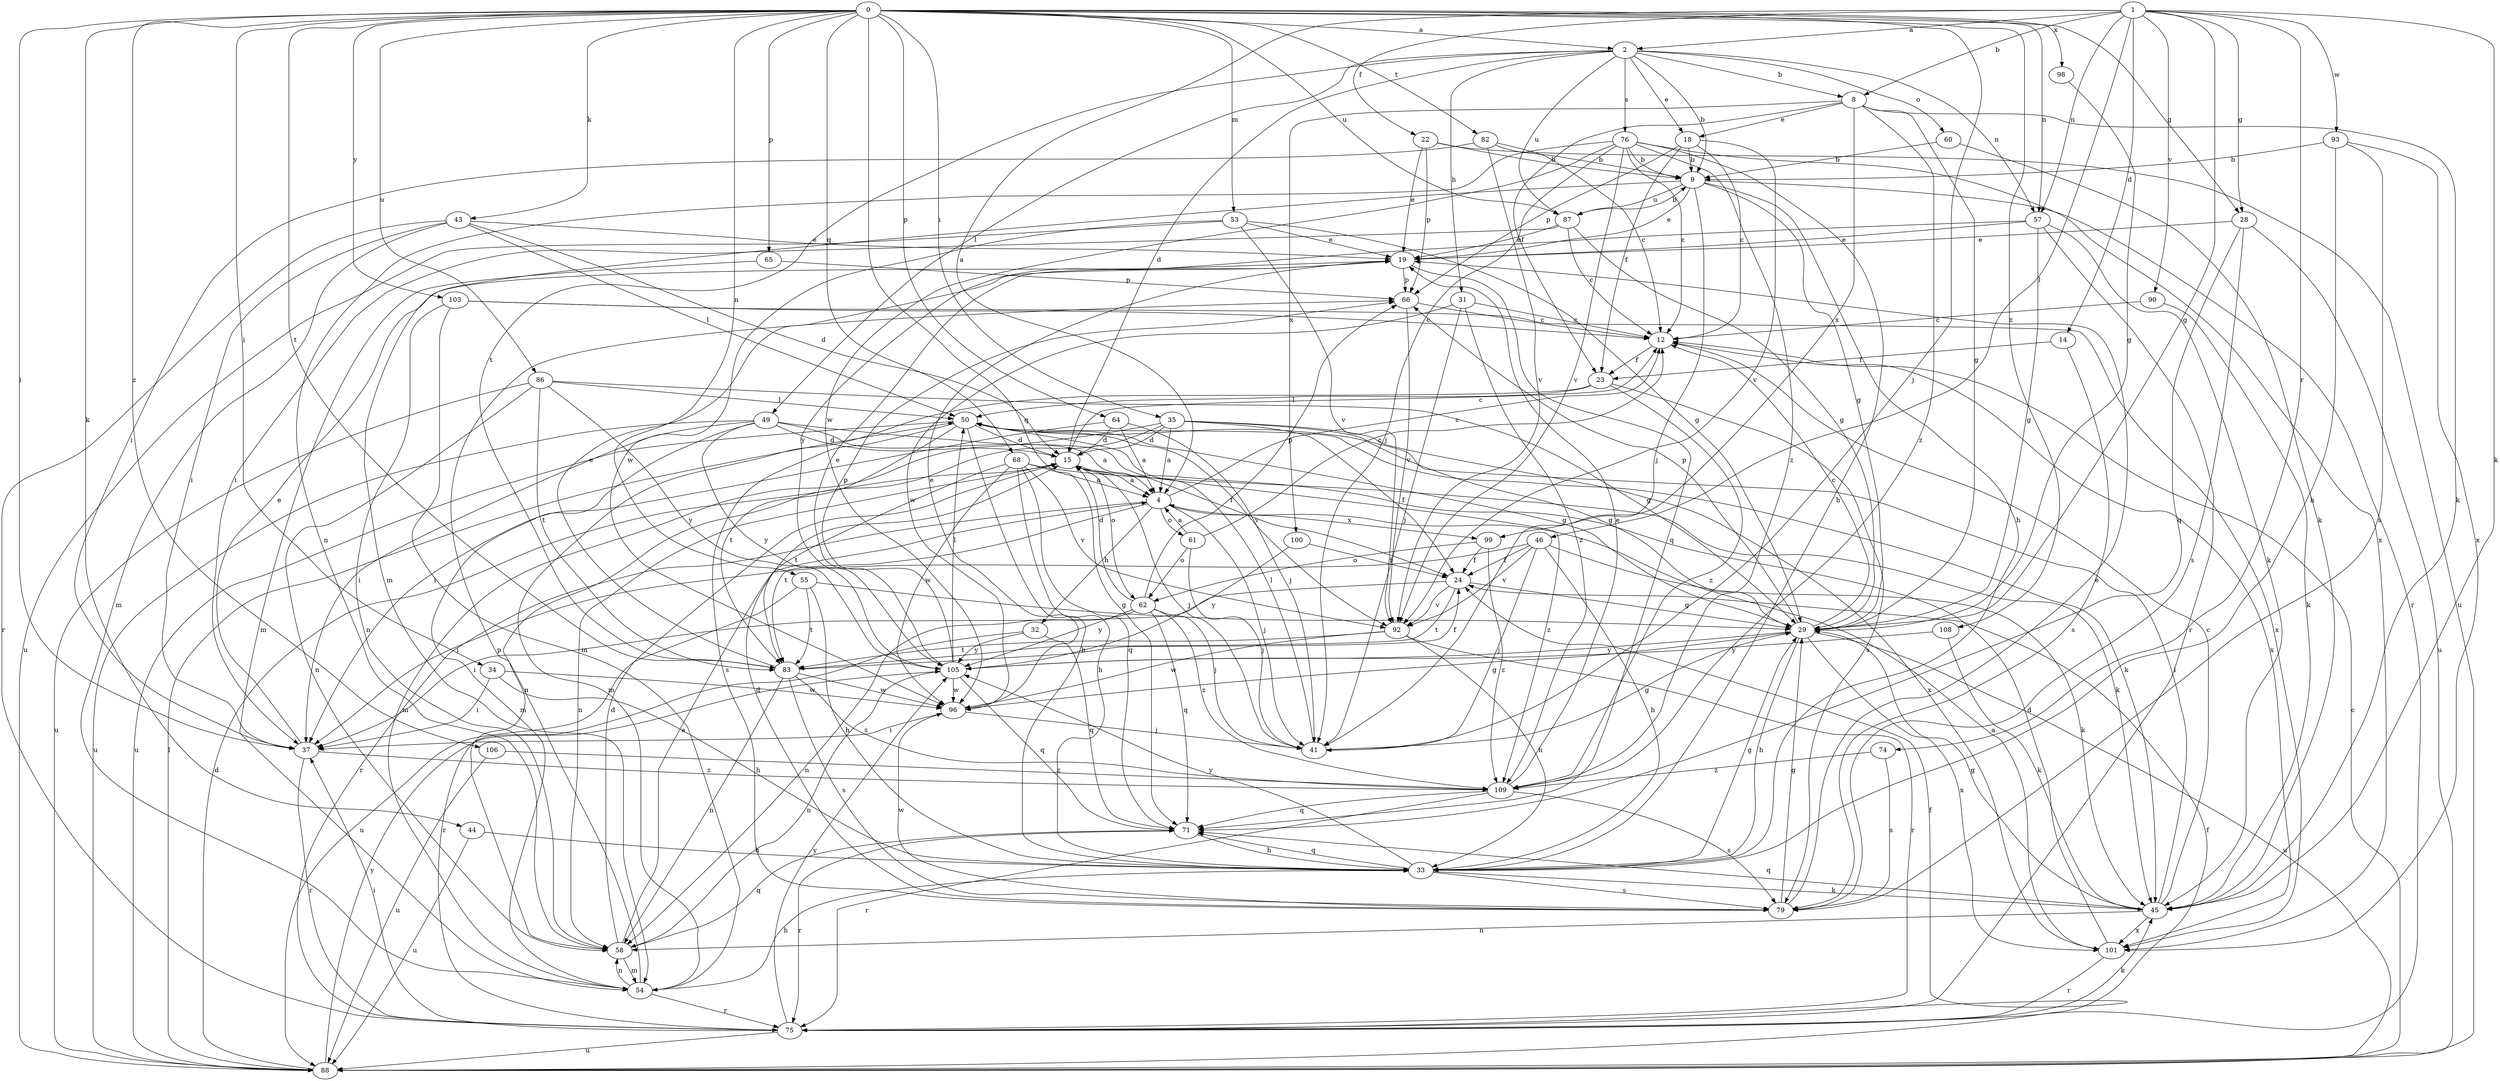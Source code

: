 strict digraph  {
0;
1;
2;
4;
8;
9;
12;
14;
15;
18;
19;
22;
23;
24;
28;
29;
31;
32;
33;
34;
35;
37;
41;
43;
44;
45;
46;
49;
50;
53;
54;
55;
57;
58;
60;
61;
62;
64;
65;
66;
68;
71;
74;
75;
76;
79;
82;
83;
86;
87;
88;
90;
92;
93;
96;
98;
99;
100;
101;
103;
105;
106;
108;
109;
0 -> 2  [label=a];
0 -> 28  [label=g];
0 -> 34  [label=i];
0 -> 35  [label=i];
0 -> 37  [label=i];
0 -> 41  [label=j];
0 -> 43  [label=k];
0 -> 44  [label=k];
0 -> 53  [label=m];
0 -> 55  [label=n];
0 -> 57  [label=n];
0 -> 64  [label=p];
0 -> 65  [label=p];
0 -> 68  [label=q];
0 -> 71  [label=q];
0 -> 82  [label=t];
0 -> 83  [label=t];
0 -> 86  [label=u];
0 -> 87  [label=u];
0 -> 98  [label=x];
0 -> 103  [label=y];
0 -> 106  [label=z];
0 -> 108  [label=z];
1 -> 2  [label=a];
1 -> 4  [label=a];
1 -> 8  [label=b];
1 -> 14  [label=d];
1 -> 22  [label=f];
1 -> 28  [label=g];
1 -> 29  [label=g];
1 -> 45  [label=k];
1 -> 46  [label=l];
1 -> 57  [label=n];
1 -> 74  [label=r];
1 -> 90  [label=v];
1 -> 93  [label=w];
2 -> 8  [label=b];
2 -> 9  [label=b];
2 -> 15  [label=d];
2 -> 18  [label=e];
2 -> 31  [label=h];
2 -> 49  [label=l];
2 -> 57  [label=n];
2 -> 60  [label=o];
2 -> 76  [label=s];
2 -> 83  [label=t];
2 -> 87  [label=u];
4 -> 12  [label=c];
4 -> 32  [label=h];
4 -> 41  [label=j];
4 -> 61  [label=o];
4 -> 75  [label=r];
4 -> 83  [label=t];
4 -> 99  [label=x];
8 -> 18  [label=e];
8 -> 23  [label=f];
8 -> 29  [label=g];
8 -> 45  [label=k];
8 -> 99  [label=x];
8 -> 100  [label=x];
8 -> 109  [label=z];
9 -> 19  [label=e];
9 -> 29  [label=g];
9 -> 33  [label=h];
9 -> 41  [label=j];
9 -> 54  [label=m];
9 -> 75  [label=r];
9 -> 87  [label=u];
12 -> 23  [label=f];
12 -> 101  [label=x];
14 -> 23  [label=f];
14 -> 79  [label=s];
15 -> 4  [label=a];
15 -> 12  [label=c];
15 -> 41  [label=j];
15 -> 58  [label=n];
15 -> 62  [label=o];
15 -> 109  [label=z];
18 -> 9  [label=b];
18 -> 12  [label=c];
18 -> 23  [label=f];
18 -> 66  [label=p];
18 -> 92  [label=v];
19 -> 66  [label=p];
19 -> 71  [label=q];
22 -> 9  [label=b];
22 -> 19  [label=e];
22 -> 66  [label=p];
22 -> 88  [label=u];
23 -> 50  [label=l];
23 -> 54  [label=m];
23 -> 79  [label=s];
23 -> 109  [label=z];
24 -> 29  [label=g];
24 -> 37  [label=i];
24 -> 83  [label=t];
24 -> 92  [label=v];
28 -> 19  [label=e];
28 -> 71  [label=q];
28 -> 79  [label=s];
28 -> 88  [label=u];
29 -> 12  [label=c];
29 -> 33  [label=h];
29 -> 66  [label=p];
29 -> 88  [label=u];
29 -> 101  [label=x];
29 -> 105  [label=y];
31 -> 12  [label=c];
31 -> 41  [label=j];
31 -> 96  [label=w];
31 -> 109  [label=z];
32 -> 71  [label=q];
32 -> 75  [label=r];
32 -> 105  [label=y];
33 -> 29  [label=g];
33 -> 45  [label=k];
33 -> 71  [label=q];
33 -> 79  [label=s];
33 -> 105  [label=y];
34 -> 33  [label=h];
34 -> 37  [label=i];
34 -> 96  [label=w];
35 -> 4  [label=a];
35 -> 15  [label=d];
35 -> 24  [label=f];
35 -> 29  [label=g];
35 -> 54  [label=m];
35 -> 58  [label=n];
35 -> 101  [label=x];
37 -> 19  [label=e];
37 -> 75  [label=r];
37 -> 109  [label=z];
41 -> 29  [label=g];
41 -> 50  [label=l];
43 -> 15  [label=d];
43 -> 19  [label=e];
43 -> 37  [label=i];
43 -> 50  [label=l];
43 -> 54  [label=m];
43 -> 75  [label=r];
44 -> 33  [label=h];
44 -> 88  [label=u];
45 -> 12  [label=c];
45 -> 29  [label=g];
45 -> 50  [label=l];
45 -> 58  [label=n];
45 -> 71  [label=q];
45 -> 101  [label=x];
46 -> 24  [label=f];
46 -> 33  [label=h];
46 -> 37  [label=i];
46 -> 41  [label=j];
46 -> 45  [label=k];
46 -> 92  [label=v];
49 -> 4  [label=a];
49 -> 15  [label=d];
49 -> 24  [label=f];
49 -> 37  [label=i];
49 -> 54  [label=m];
49 -> 88  [label=u];
49 -> 105  [label=y];
50 -> 15  [label=d];
50 -> 29  [label=g];
50 -> 33  [label=h];
50 -> 45  [label=k];
50 -> 79  [label=s];
50 -> 83  [label=t];
50 -> 88  [label=u];
50 -> 92  [label=v];
53 -> 19  [label=e];
53 -> 29  [label=g];
53 -> 88  [label=u];
53 -> 92  [label=v];
53 -> 96  [label=w];
54 -> 33  [label=h];
54 -> 58  [label=n];
54 -> 66  [label=p];
54 -> 75  [label=r];
55 -> 29  [label=g];
55 -> 33  [label=h];
55 -> 83  [label=t];
55 -> 88  [label=u];
57 -> 19  [label=e];
57 -> 29  [label=g];
57 -> 45  [label=k];
57 -> 75  [label=r];
57 -> 105  [label=y];
58 -> 4  [label=a];
58 -> 15  [label=d];
58 -> 54  [label=m];
58 -> 71  [label=q];
60 -> 9  [label=b];
60 -> 45  [label=k];
61 -> 4  [label=a];
61 -> 12  [label=c];
61 -> 41  [label=j];
61 -> 62  [label=o];
62 -> 15  [label=d];
62 -> 41  [label=j];
62 -> 58  [label=n];
62 -> 66  [label=p];
62 -> 71  [label=q];
62 -> 105  [label=y];
62 -> 109  [label=z];
64 -> 4  [label=a];
64 -> 15  [label=d];
64 -> 37  [label=i];
64 -> 41  [label=j];
65 -> 54  [label=m];
65 -> 66  [label=p];
66 -> 12  [label=c];
66 -> 92  [label=v];
68 -> 4  [label=a];
68 -> 33  [label=h];
68 -> 45  [label=k];
68 -> 71  [label=q];
68 -> 83  [label=t];
68 -> 92  [label=v];
68 -> 96  [label=w];
71 -> 33  [label=h];
71 -> 75  [label=r];
74 -> 79  [label=s];
74 -> 109  [label=z];
75 -> 24  [label=f];
75 -> 37  [label=i];
75 -> 45  [label=k];
75 -> 88  [label=u];
75 -> 105  [label=y];
76 -> 9  [label=b];
76 -> 12  [label=c];
76 -> 33  [label=h];
76 -> 41  [label=j];
76 -> 58  [label=n];
76 -> 92  [label=v];
76 -> 96  [label=w];
76 -> 101  [label=x];
76 -> 109  [label=z];
79 -> 15  [label=d];
79 -> 19  [label=e];
79 -> 29  [label=g];
79 -> 96  [label=w];
82 -> 9  [label=b];
82 -> 12  [label=c];
82 -> 37  [label=i];
82 -> 92  [label=v];
83 -> 19  [label=e];
83 -> 24  [label=f];
83 -> 58  [label=n];
83 -> 79  [label=s];
83 -> 96  [label=w];
83 -> 109  [label=z];
86 -> 29  [label=g];
86 -> 50  [label=l];
86 -> 58  [label=n];
86 -> 83  [label=t];
86 -> 88  [label=u];
86 -> 105  [label=y];
87 -> 9  [label=b];
87 -> 12  [label=c];
87 -> 19  [label=e];
87 -> 29  [label=g];
87 -> 37  [label=i];
88 -> 12  [label=c];
88 -> 15  [label=d];
88 -> 24  [label=f];
88 -> 50  [label=l];
88 -> 105  [label=y];
90 -> 12  [label=c];
90 -> 45  [label=k];
92 -> 33  [label=h];
92 -> 75  [label=r];
92 -> 83  [label=t];
92 -> 96  [label=w];
93 -> 9  [label=b];
93 -> 33  [label=h];
93 -> 79  [label=s];
93 -> 101  [label=x];
96 -> 19  [label=e];
96 -> 29  [label=g];
96 -> 37  [label=i];
96 -> 41  [label=j];
98 -> 29  [label=g];
99 -> 24  [label=f];
99 -> 62  [label=o];
99 -> 109  [label=z];
100 -> 24  [label=f];
100 -> 105  [label=y];
101 -> 4  [label=a];
101 -> 15  [label=d];
101 -> 75  [label=r];
103 -> 12  [label=c];
103 -> 54  [label=m];
103 -> 58  [label=n];
103 -> 101  [label=x];
105 -> 19  [label=e];
105 -> 50  [label=l];
105 -> 58  [label=n];
105 -> 66  [label=p];
105 -> 71  [label=q];
105 -> 96  [label=w];
106 -> 88  [label=u];
106 -> 109  [label=z];
108 -> 45  [label=k];
108 -> 105  [label=y];
109 -> 19  [label=e];
109 -> 71  [label=q];
109 -> 75  [label=r];
109 -> 79  [label=s];
}
